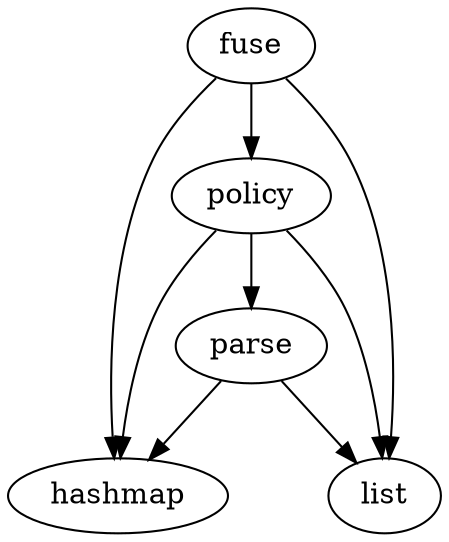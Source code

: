digraph rbacfs {
fuse -> policy;
fuse -> hashmap;
fuse -> list;
policy -> parse;
policy -> hashmap;
policy -> list;
parse;
parse -> hashmap;
parse -> list;
hashmap;
list;
}
